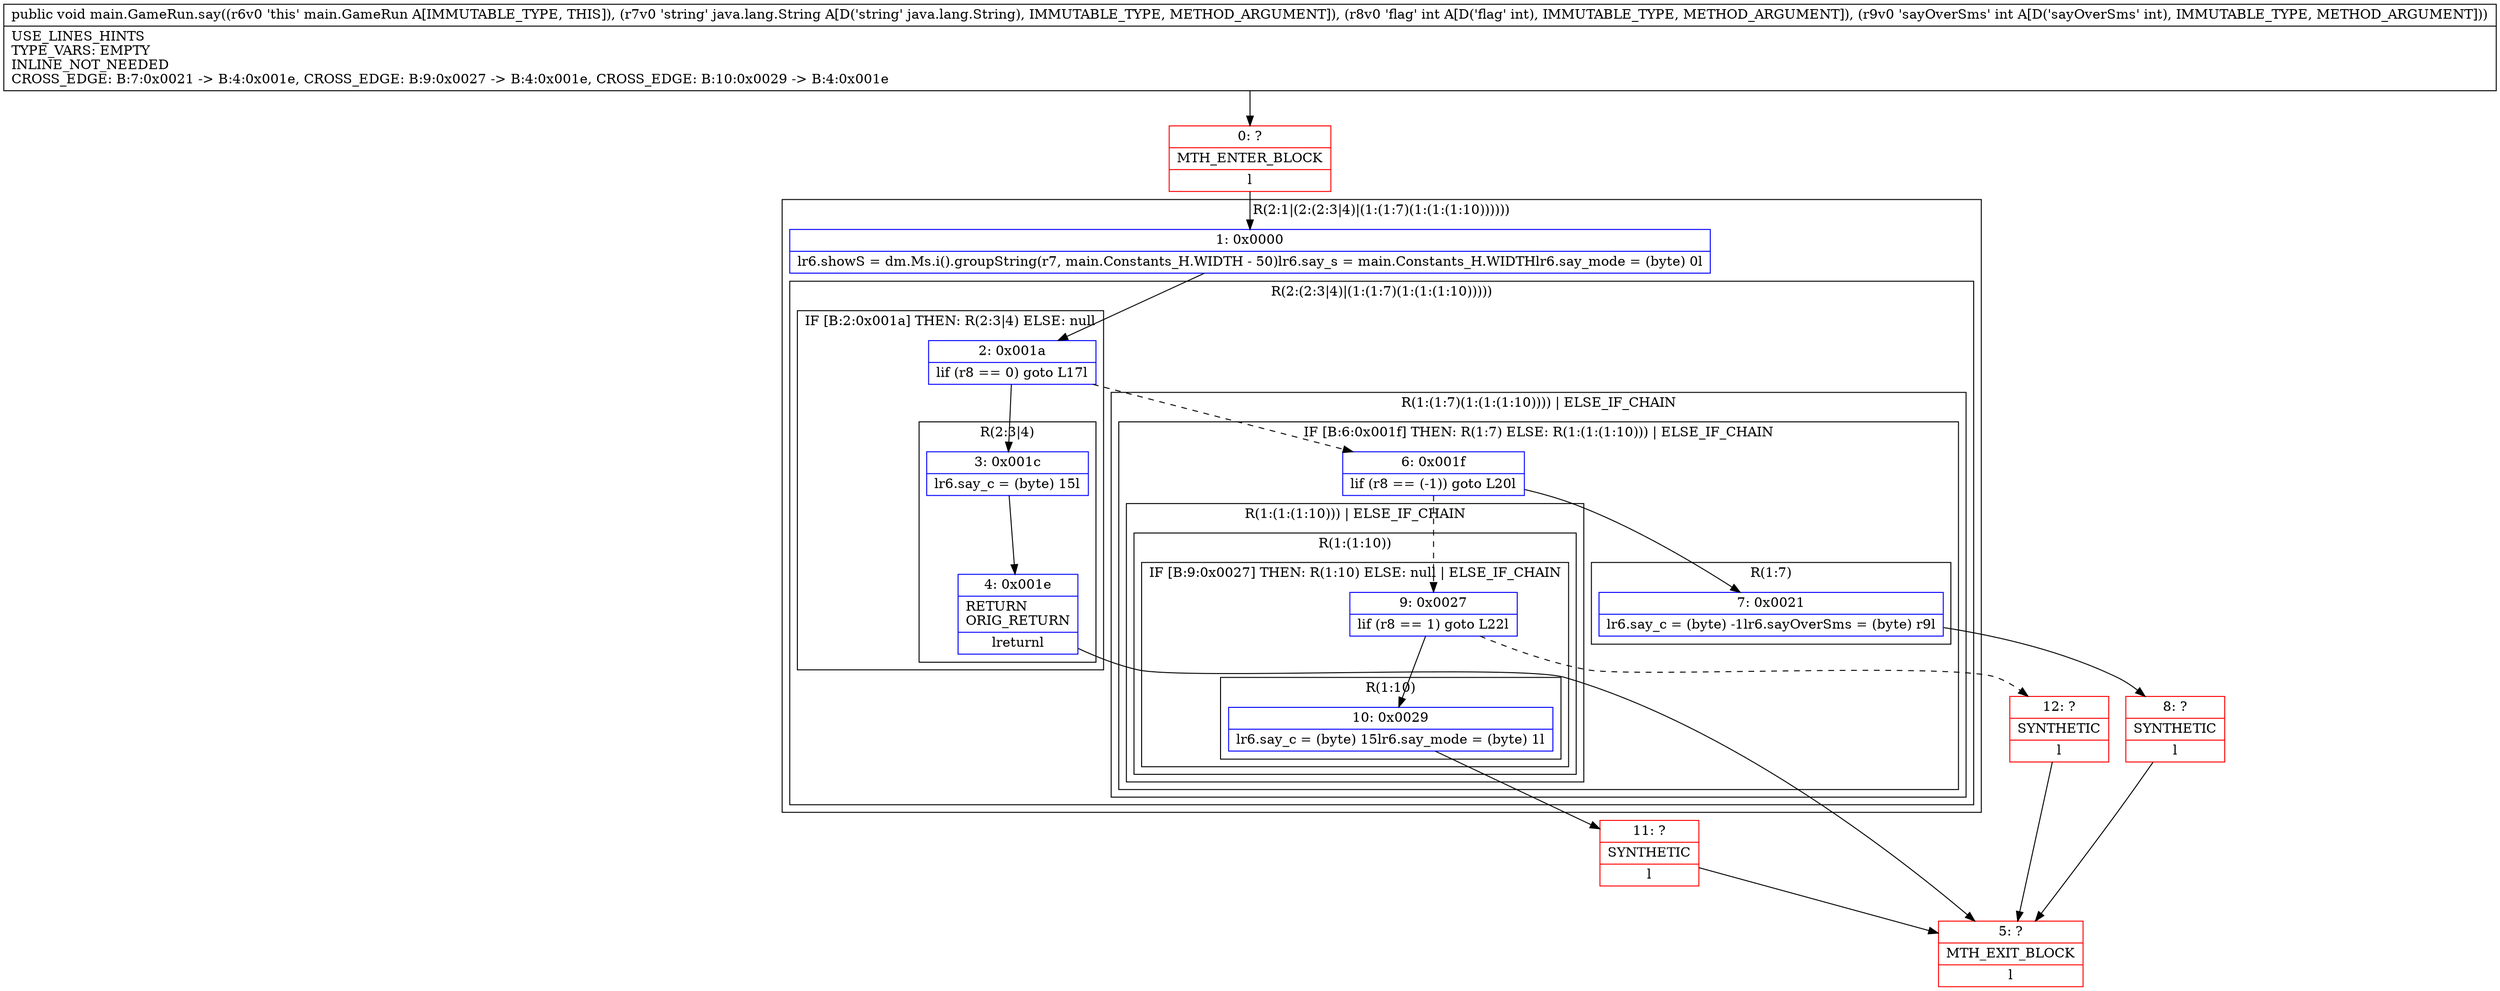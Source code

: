 digraph "CFG formain.GameRun.say(Ljava\/lang\/String;II)V" {
subgraph cluster_Region_1116139285 {
label = "R(2:1|(2:(2:3|4)|(1:(1:7)(1:(1:(1:10))))))";
node [shape=record,color=blue];
Node_1 [shape=record,label="{1\:\ 0x0000|lr6.showS = dm.Ms.i().groupString(r7, main.Constants_H.WIDTH \- 50)lr6.say_s = main.Constants_H.WIDTHlr6.say_mode = (byte) 0l}"];
subgraph cluster_Region_1103756305 {
label = "R(2:(2:3|4)|(1:(1:7)(1:(1:(1:10)))))";
node [shape=record,color=blue];
subgraph cluster_IfRegion_1379528701 {
label = "IF [B:2:0x001a] THEN: R(2:3|4) ELSE: null";
node [shape=record,color=blue];
Node_2 [shape=record,label="{2\:\ 0x001a|lif (r8 == 0) goto L17l}"];
subgraph cluster_Region_1450849064 {
label = "R(2:3|4)";
node [shape=record,color=blue];
Node_3 [shape=record,label="{3\:\ 0x001c|lr6.say_c = (byte) 15l}"];
Node_4 [shape=record,label="{4\:\ 0x001e|RETURN\lORIG_RETURN\l|lreturnl}"];
}
}
subgraph cluster_Region_594645173 {
label = "R(1:(1:7)(1:(1:(1:10)))) | ELSE_IF_CHAIN\l";
node [shape=record,color=blue];
subgraph cluster_IfRegion_769051070 {
label = "IF [B:6:0x001f] THEN: R(1:7) ELSE: R(1:(1:(1:10))) | ELSE_IF_CHAIN\l";
node [shape=record,color=blue];
Node_6 [shape=record,label="{6\:\ 0x001f|lif (r8 == (\-1)) goto L20l}"];
subgraph cluster_Region_814587390 {
label = "R(1:7)";
node [shape=record,color=blue];
Node_7 [shape=record,label="{7\:\ 0x0021|lr6.say_c = (byte) \-1lr6.sayOverSms = (byte) r9l}"];
}
subgraph cluster_Region_929635252 {
label = "R(1:(1:(1:10))) | ELSE_IF_CHAIN\l";
node [shape=record,color=blue];
subgraph cluster_Region_405979604 {
label = "R(1:(1:10))";
node [shape=record,color=blue];
subgraph cluster_IfRegion_62021717 {
label = "IF [B:9:0x0027] THEN: R(1:10) ELSE: null | ELSE_IF_CHAIN\l";
node [shape=record,color=blue];
Node_9 [shape=record,label="{9\:\ 0x0027|lif (r8 == 1) goto L22l}"];
subgraph cluster_Region_1594650544 {
label = "R(1:10)";
node [shape=record,color=blue];
Node_10 [shape=record,label="{10\:\ 0x0029|lr6.say_c = (byte) 15lr6.say_mode = (byte) 1l}"];
}
}
}
}
}
}
}
}
Node_0 [shape=record,color=red,label="{0\:\ ?|MTH_ENTER_BLOCK\l|l}"];
Node_5 [shape=record,color=red,label="{5\:\ ?|MTH_EXIT_BLOCK\l|l}"];
Node_8 [shape=record,color=red,label="{8\:\ ?|SYNTHETIC\l|l}"];
Node_11 [shape=record,color=red,label="{11\:\ ?|SYNTHETIC\l|l}"];
Node_12 [shape=record,color=red,label="{12\:\ ?|SYNTHETIC\l|l}"];
MethodNode[shape=record,label="{public void main.GameRun.say((r6v0 'this' main.GameRun A[IMMUTABLE_TYPE, THIS]), (r7v0 'string' java.lang.String A[D('string' java.lang.String), IMMUTABLE_TYPE, METHOD_ARGUMENT]), (r8v0 'flag' int A[D('flag' int), IMMUTABLE_TYPE, METHOD_ARGUMENT]), (r9v0 'sayOverSms' int A[D('sayOverSms' int), IMMUTABLE_TYPE, METHOD_ARGUMENT]))  | USE_LINES_HINTS\lTYPE_VARS: EMPTY\lINLINE_NOT_NEEDED\lCROSS_EDGE: B:7:0x0021 \-\> B:4:0x001e, CROSS_EDGE: B:9:0x0027 \-\> B:4:0x001e, CROSS_EDGE: B:10:0x0029 \-\> B:4:0x001e\l}"];
MethodNode -> Node_0;
Node_1 -> Node_2;
Node_2 -> Node_3;
Node_2 -> Node_6[style=dashed];
Node_3 -> Node_4;
Node_4 -> Node_5;
Node_6 -> Node_7;
Node_6 -> Node_9[style=dashed];
Node_7 -> Node_8;
Node_9 -> Node_10;
Node_9 -> Node_12[style=dashed];
Node_10 -> Node_11;
Node_0 -> Node_1;
Node_8 -> Node_5;
Node_11 -> Node_5;
Node_12 -> Node_5;
}

